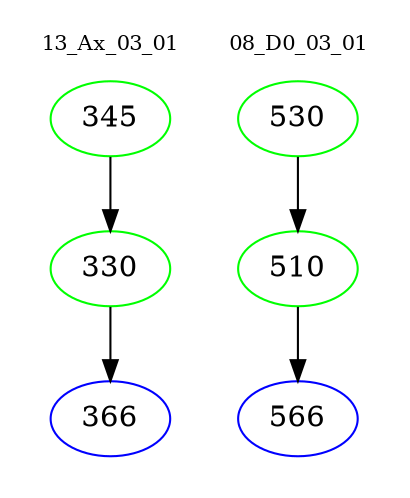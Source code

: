 digraph{
subgraph cluster_0 {
color = white
label = "13_Ax_03_01";
fontsize=10;
T0_345 [label="345", color="green"]
T0_345 -> T0_330 [color="black"]
T0_330 [label="330", color="green"]
T0_330 -> T0_366 [color="black"]
T0_366 [label="366", color="blue"]
}
subgraph cluster_1 {
color = white
label = "08_D0_03_01";
fontsize=10;
T1_530 [label="530", color="green"]
T1_530 -> T1_510 [color="black"]
T1_510 [label="510", color="green"]
T1_510 -> T1_566 [color="black"]
T1_566 [label="566", color="blue"]
}
}

